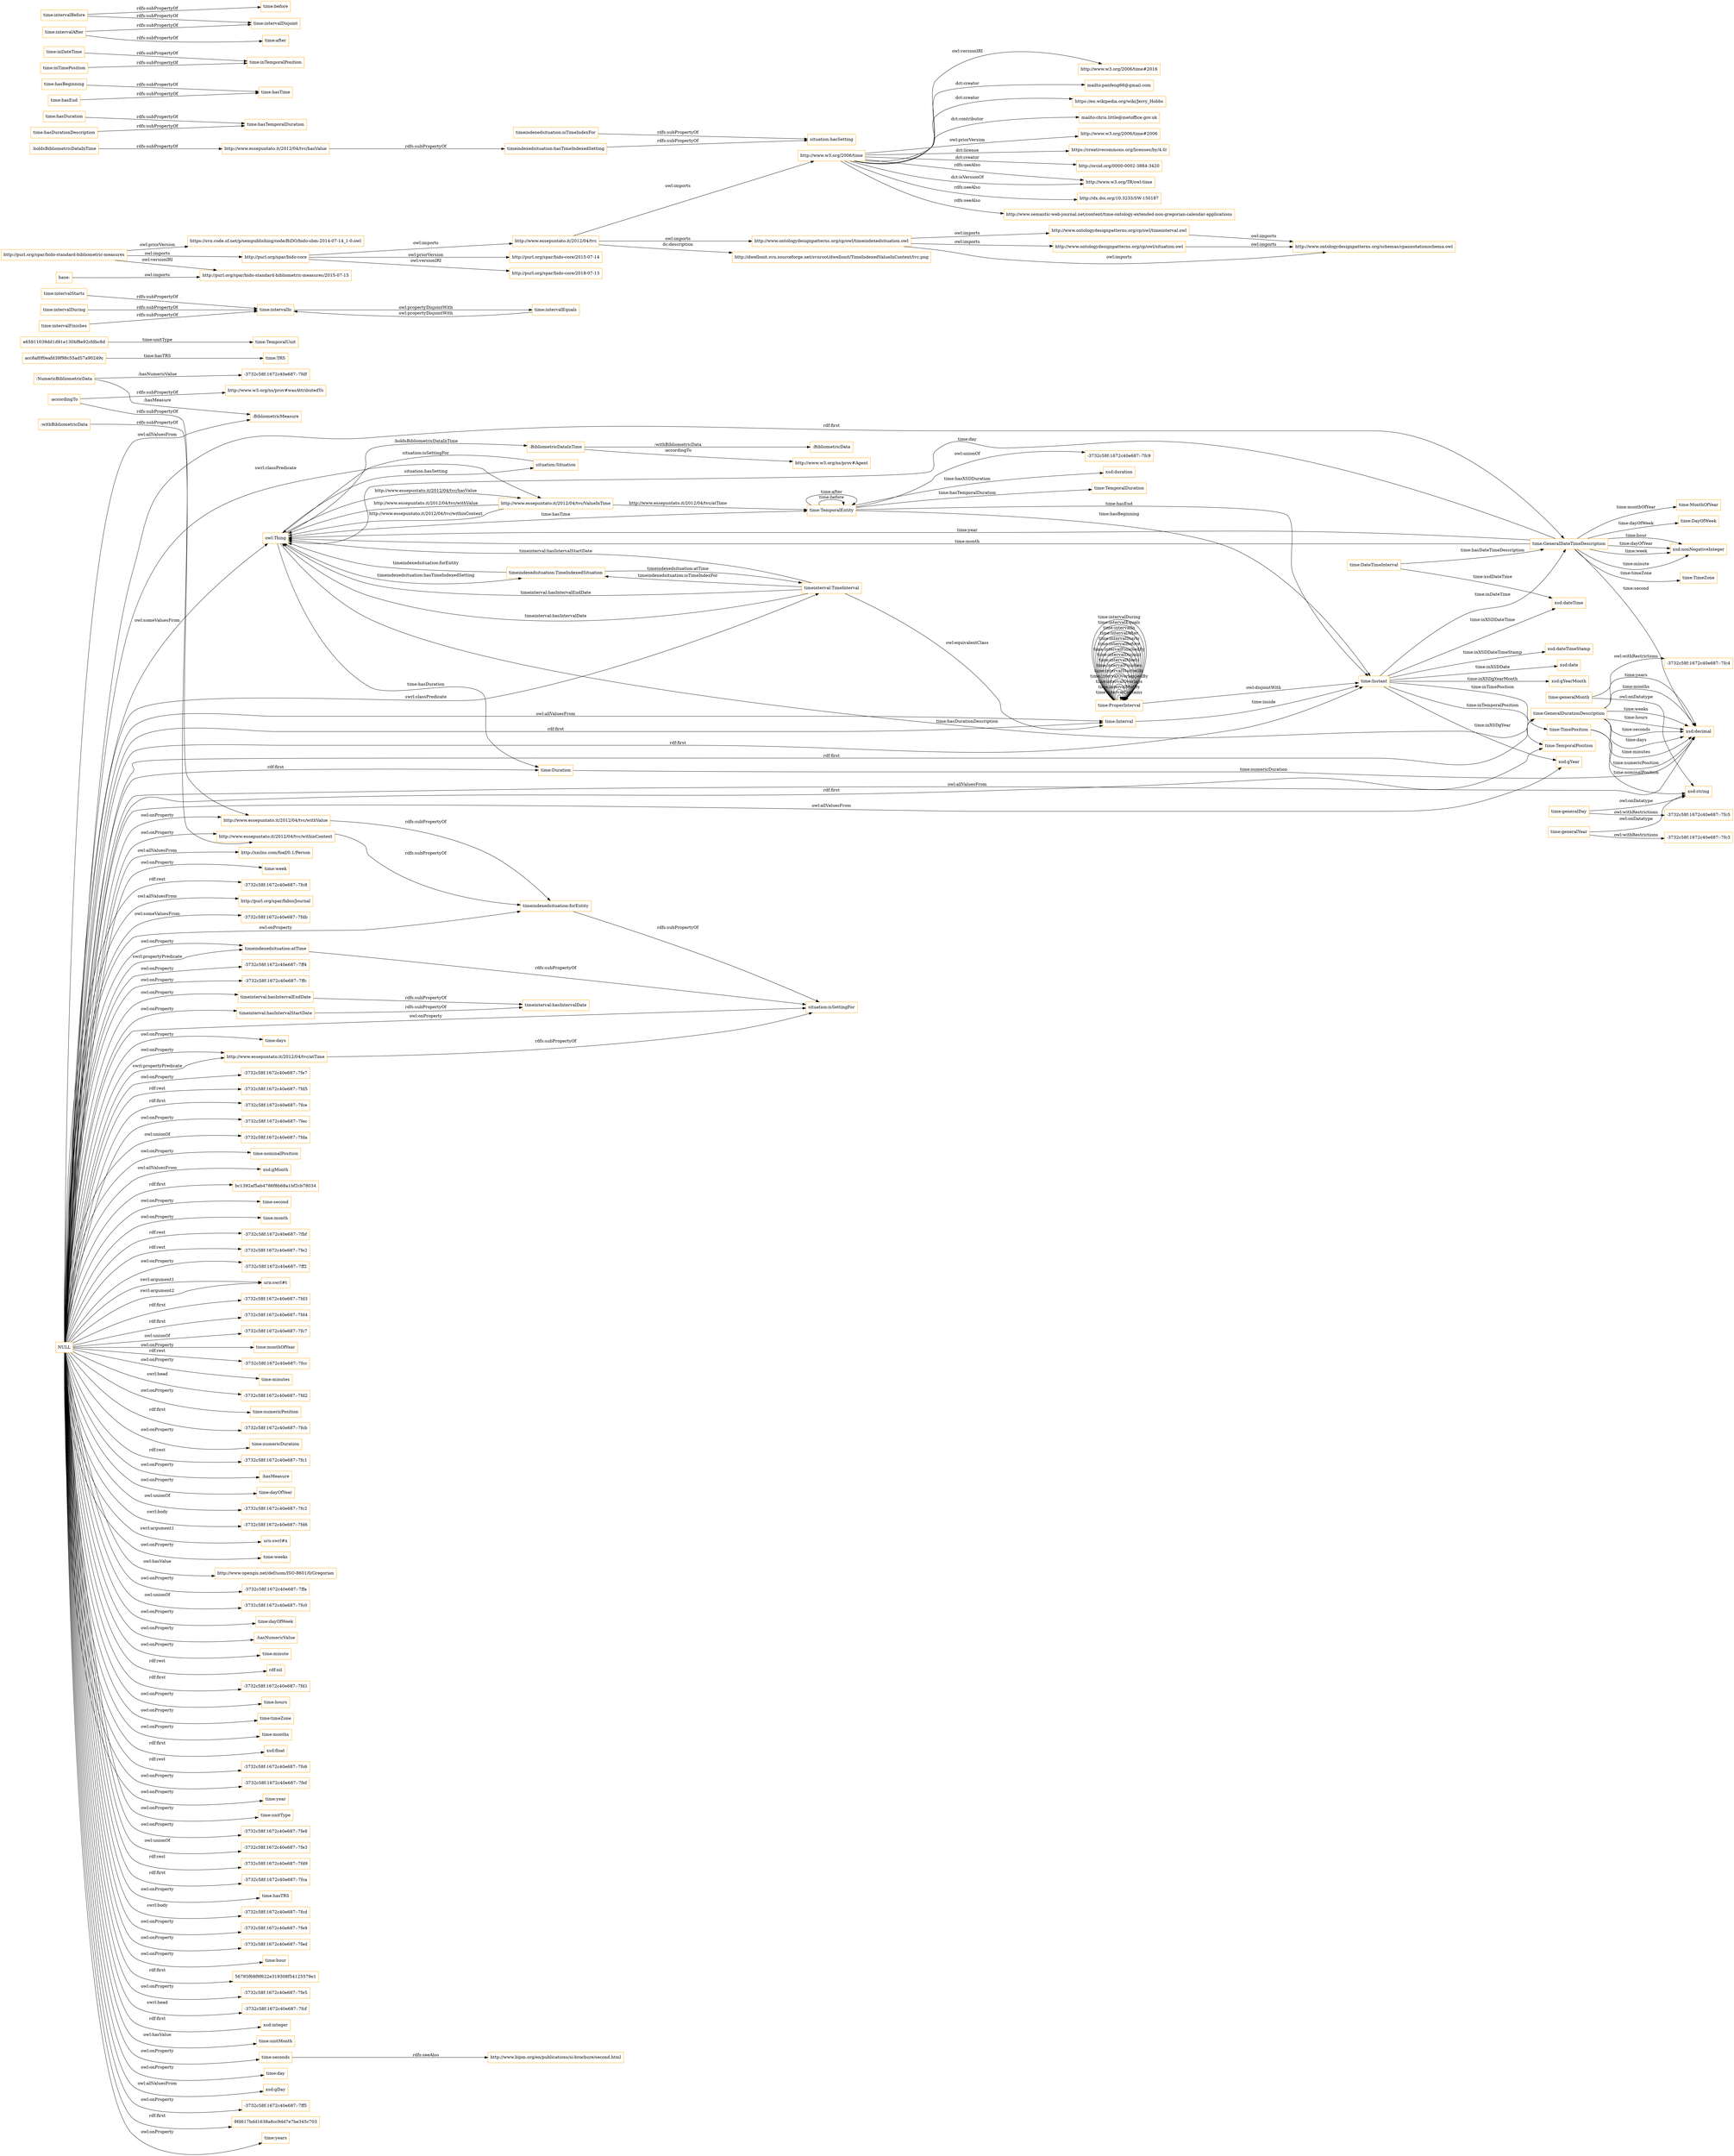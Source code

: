 digraph ar2dtool_diagram { 
rankdir=LR;
size="1501"
node [shape = rectangle, color="orange"]; "owl:Thing" "http://xmlns.com/foaf/0.1/Person" ":BibliometricMeasure" "http://purl.org/spar/fabio/Journal" "http://www.w3.org/ns/prov#Agent" ":NumericBibliometricData" "time:Interval" "http://www.essepuntato.it/2012/04/tvc/ValueInTime" ":BibliometricDataInTime" ":BibliometricData" "-3732c58f:1672c40e687:-7fdb" "time:TimeZone" "time:GeneralDateTimeDescription" "time:DateTimeInterval" "time:TRS" "time:TemporalDuration" "time:Duration" "time:GeneralDurationDescription" "time:ProperInterval" "time:TimePosition" "time:TemporalPosition" "time:TemporalEntity" "e65911039dd1d91e130bf8e92cfdbc8d" "time:MonthOfYear" "acc8af0f0eafd39f98c55ad57a90249c" "time:TemporalUnit" "time:Instant" "time:DayOfWeek" "timeinterval:TimeInterval" "timeindexedsituation:TimeIndexedSituation" "situation:Situation" ; /*classes style*/
	"timeinterval:hasIntervalStartDate" -> "timeinterval:hasIntervalDate" [ label = "rdfs:subPropertyOf" ];
	"time:intervalIn" -> "time:intervalEquals" [ label = "owl:propertyDisjointWith" ];
	"http://www.w3.org/2006/time" -> "http://orcid.org/0000-0002-3884-3420" [ label = "dct:creator" ];
	"http://www.w3.org/2006/time" -> "http://www.w3.org/TR/owl-time" [ label = "rdfs:seeAlso" ];
	"http://www.w3.org/2006/time" -> "http://dx.doi.org/10.3233/SW-150187" [ label = "rdfs:seeAlso" ];
	"http://www.w3.org/2006/time" -> "http://www.semantic-web-journal.net/content/time-ontology-extended-non-gregorian-calendar-applications" [ label = "rdfs:seeAlso" ];
	"http://www.w3.org/2006/time" -> "http://www.w3.org/TR/owl-time" [ label = "dct:isVersionOf" ];
	"http://www.w3.org/2006/time" -> "http://www.w3.org/2006/time#2016" [ label = "owl:versionIRI" ];
	"http://www.w3.org/2006/time" -> "mailto:panfeng66@gmail.com" [ label = "dct:creator" ];
	"http://www.w3.org/2006/time" -> "https://en.wikipedia.org/wiki/Jerry_Hobbs" [ label = "dct:creator" ];
	"http://www.w3.org/2006/time" -> "mailto:chris.little@metoffice.gov.uk" [ label = "dct:contributor" ];
	"http://www.w3.org/2006/time" -> "http://www.w3.org/2006/time#2006" [ label = "owl:priorVersion" ];
	"http://www.w3.org/2006/time" -> "https://creativecommons.org/licenses/by/4.0/" [ label = "dct:license" ];
	"http://www.ontologydesignpatterns.org/cp/owl/situation.owl" -> "http://www.ontologydesignpatterns.org/schemas/cpannotationschema.owl" [ label = "owl:imports" ];
	"time:generalMonth" -> "-3732c58f:1672c40e687:-7fc4" [ label = "owl:withRestrictions" ];
	"time:generalMonth" -> "xsd:string" [ label = "owl:onDatatype" ];
	"time:intervalStarts" -> "time:intervalIn" [ label = "rdfs:subPropertyOf" ];
	"timeindexedsituation:isTimeIndexFor" -> "situation:hasSetting" [ label = "rdfs:subPropertyOf" ];
	"time:hasDuration" -> "time:hasTemporalDuration" [ label = "rdfs:subPropertyOf" ];
	"time:ProperInterval" -> "time:Instant" [ label = "owl:disjointWith" ];
	"time:hasBeginning" -> "time:hasTime" [ label = "rdfs:subPropertyOf" ];
	"timeinterval:TimeInterval" -> "time:Interval" [ label = "owl:equivalentClass" ];
	"timeindexedsituation:forEntity" -> "situation:isSettingFor" [ label = "rdfs:subPropertyOf" ];
	"time:intervalEquals" -> "time:intervalIn" [ label = "owl:propertyDisjointWith" ];
	"http://www.ontologydesignpatterns.org/cp/owl/timeindexedsituation.owl" -> "http://www.ontologydesignpatterns.org/cp/owl/timeinterval.owl" [ label = "owl:imports" ];
	"http://www.ontologydesignpatterns.org/cp/owl/timeindexedsituation.owl" -> "http://www.ontologydesignpatterns.org/cp/owl/situation.owl" [ label = "owl:imports" ];
	"http://www.ontologydesignpatterns.org/cp/owl/timeindexedsituation.owl" -> "http://www.ontologydesignpatterns.org/schemas/cpannotationschema.owl" [ label = "owl:imports" ];
	"time:seconds" -> "http://www.bipm.org/en/publications/si-brochure/second.html" [ label = "rdfs:seeAlso" ];
	":accordingTo" -> "http://www.essepuntato.it/2012/04/tvc/withinContext" [ label = "rdfs:subPropertyOf" ];
	":accordingTo" -> "http://www.w3.org/ns/prov#wasAttributedTo" [ label = "rdfs:subPropertyOf" ];
	"base:" -> "http://purl.org/spar/bido-standard-bibliometric-measures/2015-07-15" [ label = "owl:imports" ];
	"http://www.essepuntato.it/2012/04/tvc/atTime" -> "situation:isSettingFor" [ label = "rdfs:subPropertyOf" ];
	"timeindexedsituation:hasTimeIndexedSetting" -> "situation:hasSetting" [ label = "rdfs:subPropertyOf" ];
	":holdsBibliometricDataInTime" -> "http://www.essepuntato.it/2012/04/tvc/hasValue" [ label = "rdfs:subPropertyOf" ];
	"http://www.essepuntato.it/2012/04/tvc" -> "http://www.w3.org/2006/time" [ label = "owl:imports" ];
	"http://www.essepuntato.it/2012/04/tvc" -> "http://www.ontologydesignpatterns.org/cp/owl/timeindexedsituation.owl" [ label = "owl:imports" ];
	"http://www.essepuntato.it/2012/04/tvc" -> "http://dwellonit.svn.sourceforge.net/svnroot/dwellonit/TimeIndexedValueInContext/tvc.png" [ label = "dc:description" ];
	"timeindexedsituation:atTime" -> "situation:isSettingFor" [ label = "rdfs:subPropertyOf" ];
	"time:intervalDuring" -> "time:intervalIn" [ label = "rdfs:subPropertyOf" ];
	"http://www.ontologydesignpatterns.org/cp/owl/timeinterval.owl" -> "http://www.ontologydesignpatterns.org/schemas/cpannotationschema.owl" [ label = "owl:imports" ];
	"timeinterval:hasIntervalEndDate" -> "timeinterval:hasIntervalDate" [ label = "rdfs:subPropertyOf" ];
	"time:inDateTime" -> "time:inTemporalPosition" [ label = "rdfs:subPropertyOf" ];
	"time:intervalFinishes" -> "time:intervalIn" [ label = "rdfs:subPropertyOf" ];
	"NULL" -> "-3732c58f:1672c40e687:-7fe7" [ label = "owl:onProperty" ];
	"NULL" -> "timeindexedsituation:atTime" [ label = "swrl:propertyPredicate" ];
	"NULL" -> "-3732c58f:1672c40e687:-7fd5" [ label = "rdf:rest" ];
	"NULL" -> "-3732c58f:1672c40e687:-7fce" [ label = "rdf:first" ];
	"NULL" -> "-3732c58f:1672c40e687:-7fec" [ label = "owl:onProperty" ];
	"NULL" -> "-3732c58f:1672c40e687:-7fda" [ label = "owl:unionOf" ];
	"NULL" -> "time:nominalPosition" [ label = "owl:onProperty" ];
	"NULL" -> "xsd:gMonth" [ label = "owl:allValuesFrom" ];
	"NULL" -> "bc1392af5ab4786f8b68a1bf2cb78034" [ label = "rdf:first" ];
	"NULL" -> "http://purl.org/spar/fabio/Journal" [ label = "owl:allValuesFrom" ];
	"NULL" -> "time:second" [ label = "owl:onProperty" ];
	"NULL" -> "http://www.essepuntato.it/2012/04/tvc/atTime" [ label = "owl:onProperty" ];
	"NULL" -> "time:month" [ label = "owl:onProperty" ];
	"NULL" -> "owl:Thing" [ label = "owl:someValuesFrom" ];
	"NULL" -> "-3732c58f:1672c40e687:-7fbf" [ label = "rdf:rest" ];
	"NULL" -> "-3732c58f:1672c40e687:-7fdb" [ label = "owl:someValuesFrom" ];
	"NULL" -> "time:GeneralDurationDescription" [ label = "rdf:first" ];
	"NULL" -> "-3732c58f:1672c40e687:-7fe2" [ label = "rdf:rest" ];
	"NULL" -> "-3732c58f:1672c40e687:-7ff2" [ label = "owl:onProperty" ];
	"NULL" -> "urn:swrl#t" [ label = "swrl:argument2" ];
	"NULL" -> "time:GeneralDateTimeDescription" [ label = "rdf:first" ];
	"NULL" -> "-3732c58f:1672c40e687:-7fd3" [ label = "rdf:first" ];
	"NULL" -> "-3732c58f:1672c40e687:-7fd4" [ label = "rdf:first" ];
	"NULL" -> "-3732c58f:1672c40e687:-7fc7" [ label = "owl:unionOf" ];
	"NULL" -> "http://www.essepuntato.it/2012/04/tvc/atTime" [ label = "swrl:propertyPredicate" ];
	"NULL" -> "time:monthOfYear" [ label = "owl:onProperty" ];
	"NULL" -> "-3732c58f:1672c40e687:-7fcc" [ label = "rdf:rest" ];
	"NULL" -> "time:minutes" [ label = "owl:onProperty" ];
	"NULL" -> "-3732c58f:1672c40e687:-7fd2" [ label = "swrl:head" ];
	"NULL" -> "time:numericPosition" [ label = "owl:onProperty" ];
	"NULL" -> "-3732c58f:1672c40e687:-7fcb" [ label = "rdf:first" ];
	"NULL" -> "time:numericDuration" [ label = "owl:onProperty" ];
	"NULL" -> "-3732c58f:1672c40e687:-7fc1" [ label = "rdf:rest" ];
	"NULL" -> ":hasMeasure" [ label = "owl:onProperty" ];
	"NULL" -> "time:dayOfYear" [ label = "owl:onProperty" ];
	"NULL" -> "-3732c58f:1672c40e687:-7fc2" [ label = "owl:unionOf" ];
	"NULL" -> "timeindexedsituation:atTime" [ label = "owl:onProperty" ];
	"NULL" -> "time:Interval" [ label = "owl:allValuesFrom" ];
	"NULL" -> "-3732c58f:1672c40e687:-7fd6" [ label = "swrl:body" ];
	"NULL" -> "urn:swrl#x" [ label = "swrl:argument1" ];
	"NULL" -> "time:weeks" [ label = "owl:onProperty" ];
	"NULL" -> "http://www.opengis.net/def/uom/ISO-8601/0/Gregorian" [ label = "owl:hasValue" ];
	"NULL" -> "-3732c58f:1672c40e687:-7ffa" [ label = "owl:onProperty" ];
	"NULL" -> "time:TemporalPosition" [ label = "rdf:first" ];
	"NULL" -> "-3732c58f:1672c40e687:-7fc0" [ label = "owl:unionOf" ];
	"NULL" -> "timeinterval:hasIntervalStartDate" [ label = "owl:onProperty" ];
	"NULL" -> "time:dayOfWeek" [ label = "owl:onProperty" ];
	"NULL" -> ":hasNumericValue" [ label = "owl:onProperty" ];
	"NULL" -> "http://xmlns.com/foaf/0.1/Person" [ label = "owl:allValuesFrom" ];
	"NULL" -> "time:minute" [ label = "owl:onProperty" ];
	"NULL" -> "http://www.essepuntato.it/2012/04/tvc/withValue" [ label = "owl:onProperty" ];
	"NULL" -> "situation:isSettingFor" [ label = "owl:onProperty" ];
	"NULL" -> "rdf:nil" [ label = "rdf:rest" ];
	"NULL" -> "-3732c58f:1672c40e687:-7fd1" [ label = "rdf:first" ];
	"NULL" -> "http://www.essepuntato.it/2012/04/tvc/withinContext" [ label = "owl:onProperty" ];
	"NULL" -> "time:hours" [ label = "owl:onProperty" ];
	"NULL" -> "timeinterval:TimeInterval" [ label = "swrl:classPredicate" ];
	"NULL" -> "time:timeZone" [ label = "owl:onProperty" ];
	"NULL" -> "urn:swrl#t" [ label = "swrl:argument1" ];
	"NULL" -> "time:months" [ label = "owl:onProperty" ];
	"NULL" -> "xsd:float" [ label = "rdf:first" ];
	"NULL" -> "-3732c58f:1672c40e687:-7fc6" [ label = "rdf:rest" ];
	"NULL" -> "-3732c58f:1672c40e687:-7fef" [ label = "owl:onProperty" ];
	"NULL" -> "time:year" [ label = "owl:onProperty" ];
	"NULL" -> "time:unitType" [ label = "owl:onProperty" ];
	"NULL" -> "time:Duration" [ label = "rdf:first" ];
	"NULL" -> "-3732c58f:1672c40e687:-7fe8" [ label = "owl:onProperty" ];
	"NULL" -> "time:seconds" [ label = "owl:onProperty" ];
	"NULL" -> "-3732c58f:1672c40e687:-7fe3" [ label = "owl:unionOf" ];
	"NULL" -> "-3732c58f:1672c40e687:-7fd9" [ label = "rdf:rest" ];
	"NULL" -> "-3732c58f:1672c40e687:-7fca" [ label = "rdf:first" ];
	"NULL" -> "timeinterval:hasIntervalEndDate" [ label = "owl:onProperty" ];
	"NULL" -> "time:hasTRS" [ label = "owl:onProperty" ];
	"NULL" -> "-3732c58f:1672c40e687:-7fcd" [ label = "swrl:body" ];
	"NULL" -> "-3732c58f:1672c40e687:-7fe9" [ label = "owl:onProperty" ];
	"NULL" -> "-3732c58f:1672c40e687:-7fed" [ label = "owl:onProperty" ];
	"NULL" -> "time:hour" [ label = "owl:onProperty" ];
	"NULL" -> "56785f68f9f622e319308f54125579e1" [ label = "rdf:first" ];
	"NULL" -> "-3732c58f:1672c40e687:-7fe5" [ label = "owl:onProperty" ];
	"NULL" -> "-3732c58f:1672c40e687:-7fcf" [ label = "swrl:head" ];
	"NULL" -> "xsd:integer" [ label = "rdf:first" ];
	"NULL" -> "time:unitMonth" [ label = "owl:hasValue" ];
	"NULL" -> ":BibliometricMeasure" [ label = "owl:allValuesFrom" ];
	"NULL" -> "xsd:gYear" [ label = "owl:allValuesFrom" ];
	"NULL" -> "time:day" [ label = "owl:onProperty" ];
	"NULL" -> "xsd:gDay" [ label = "owl:allValuesFrom" ];
	"NULL" -> "-3732c58f:1672c40e687:-7ff5" [ label = "owl:onProperty" ];
	"NULL" -> "9fd617bdd1638a8cc9dd7e7be345c703" [ label = "rdf:first" ];
	"NULL" -> "time:Interval" [ label = "rdf:first" ];
	"NULL" -> "time:years" [ label = "owl:onProperty" ];
	"NULL" -> "time:Instant" [ label = "rdf:first" ];
	"NULL" -> "time:week" [ label = "owl:onProperty" ];
	"NULL" -> "xsd:decimal" [ label = "owl:allValuesFrom" ];
	"NULL" -> "-3732c58f:1672c40e687:-7fc8" [ label = "rdf:rest" ];
	"NULL" -> "-3732c58f:1672c40e687:-7ff4" [ label = "owl:onProperty" ];
	"NULL" -> "http://www.essepuntato.it/2012/04/tvc/ValueInTime" [ label = "swrl:classPredicate" ];
	"NULL" -> "timeindexedsituation:forEntity" [ label = "owl:onProperty" ];
	"NULL" -> "-3732c58f:1672c40e687:-7ffc" [ label = "owl:onProperty" ];
	"NULL" -> "time:days" [ label = "owl:onProperty" ];
	"http://purl.org/spar/bido-core" -> "http://www.essepuntato.it/2012/04/tvc" [ label = "owl:imports" ];
	"http://purl.org/spar/bido-core" -> "http://purl.org/spar/bido-core/2015-07-14" [ label = "owl:priorVersion" ];
	"http://purl.org/spar/bido-core" -> "http://purl.org/spar/bido-core/2018-07-13" [ label = "owl:versionIRI" ];
	":withBibliometricData" -> "http://www.essepuntato.it/2012/04/tvc/withValue" [ label = "rdfs:subPropertyOf" ];
	"time:intervalBefore" -> "time:intervalDisjoint" [ label = "rdfs:subPropertyOf" ];
	"time:intervalBefore" -> "time:before" [ label = "rdfs:subPropertyOf" ];
	"time:TemporalEntity" -> "-3732c58f:1672c40e687:-7fc9" [ label = "owl:unionOf" ];
	"time:intervalAfter" -> "time:intervalDisjoint" [ label = "rdfs:subPropertyOf" ];
	"time:intervalAfter" -> "time:after" [ label = "rdfs:subPropertyOf" ];
	"time:hasEnd" -> "time:hasTime" [ label = "rdfs:subPropertyOf" ];
	"http://www.essepuntato.it/2012/04/tvc/withinContext" -> "timeindexedsituation:forEntity" [ label = "rdfs:subPropertyOf" ];
	"http://purl.org/spar/bido-standard-bibliometric-measures" -> "https://svn.code.sf.net/p/sempublishing/code/BiDO/bido-sbm-2014-07-14_1-0.owl" [ label = "owl:priorVersion" ];
	"http://purl.org/spar/bido-standard-bibliometric-measures" -> "http://purl.org/spar/bido-standard-bibliometric-measures/2015-07-15" [ label = "owl:versionIRI" ];
	"http://purl.org/spar/bido-standard-bibliometric-measures" -> "http://purl.org/spar/bido-core" [ label = "owl:imports" ];
	"time:inTimePosition" -> "time:inTemporalPosition" [ label = "rdfs:subPropertyOf" ];
	"http://www.essepuntato.it/2012/04/tvc/hasValue" -> "timeindexedsituation:hasTimeIndexedSetting" [ label = "rdfs:subPropertyOf" ];
	"http://www.essepuntato.it/2012/04/tvc/withValue" -> "timeindexedsituation:forEntity" [ label = "rdfs:subPropertyOf" ];
	"time:generalDay" -> "-3732c58f:1672c40e687:-7fc5" [ label = "owl:withRestrictions" ];
	"time:generalDay" -> "xsd:string" [ label = "owl:onDatatype" ];
	"time:generalYear" -> "-3732c58f:1672c40e687:-7fc3" [ label = "owl:withRestrictions" ];
	"time:generalYear" -> "xsd:string" [ label = "owl:onDatatype" ];
	"time:hasDurationDescription" -> "time:hasTemporalDuration" [ label = "rdfs:subPropertyOf" ];
	"timeinterval:TimeInterval" -> "timeindexedsituation:TimeIndexedSituation" [ label = "timeindexedsituation:isTimeIndexFor" ];
	"time:TimePosition" -> "xsd:string" [ label = "time:nominalPosition" ];
	"time:GeneralDateTimeDescription" -> "time:DayOfWeek" [ label = "time:dayOfWeek" ];
	"situation:Situation" -> "owl:Thing" [ label = "situation:isSettingFor" ];
	"time:TemporalEntity" -> "time:Instant" [ label = "time:hasEnd" ];
	"owl:Thing" -> "http://www.essepuntato.it/2012/04/tvc/ValueInTime" [ label = "http://www.essepuntato.it/2012/04/tvc/hasValue" ];
	":BibliometricDataInTime" -> "http://www.w3.org/ns/prov#Agent" [ label = ":accordingTo" ];
	"time:Instant" -> "xsd:gYear" [ label = "time:inXSDgYear" ];
	"time:ProperInterval" -> "time:ProperInterval" [ label = "time:intervalContains" ];
	":NumericBibliometricData" -> ":BibliometricMeasure" [ label = ":hasMeasure" ];
	"timeinterval:TimeInterval" -> "owl:Thing" [ label = "timeinterval:hasIntervalStartDate" ];
	"timeinterval:TimeInterval" -> "owl:Thing" [ label = "timeinterval:hasIntervalEndDate" ];
	"time:TemporalEntity" -> "time:Instant" [ label = "time:hasBeginning" ];
	"time:GeneralDurationDescription" -> "xsd:decimal" [ label = "time:hours" ];
	"e65911039dd1d91e130bf8e92cfdbc8d" -> "time:TemporalUnit" [ label = "time:unitType" ];
	"time:GeneralDateTimeDescription" -> "owl:Thing" [ label = "time:year" ];
	":NumericBibliometricData" -> "-3732c58f:1672c40e687:-7fdf" [ label = ":hasNumericValue" ];
	"owl:Thing" -> "situation:Situation" [ label = "situation:hasSetting" ];
	"time:ProperInterval" -> "time:ProperInterval" [ label = "time:intervalMetBy" ];
	"time:Instant" -> "xsd:dateTimeStamp" [ label = "time:inXSDDateTimeStamp" ];
	"timeindexedsituation:TimeIndexedSituation" -> "owl:Thing" [ label = "timeindexedsituation:forEntity" ];
	"owl:Thing" -> "time:GeneralDurationDescription" [ label = "time:hasDurationDescription" ];
	"time:ProperInterval" -> "time:ProperInterval" [ label = "time:intervalOverlaps" ];
	"timeinterval:TimeInterval" -> "owl:Thing" [ label = "timeinterval:hasIntervalDate" ];
	"time:GeneralDurationDescription" -> "xsd:decimal" [ label = "time:seconds" ];
	"time:Instant" -> "xsd:date" [ label = "time:inXSDDate" ];
	"time:DateTimeInterval" -> "xsd:dateTime" [ label = "time:xsdDateTime" ];
	"http://www.essepuntato.it/2012/04/tvc/ValueInTime" -> "owl:Thing" [ label = "http://www.essepuntato.it/2012/04/tvc/withValue" ];
	"time:ProperInterval" -> "time:ProperInterval" [ label = "time:intervalOverlappedBy" ];
	"time:GeneralDateTimeDescription" -> "time:TimeZone" [ label = "time:timeZone" ];
	"time:Instant" -> "time:TemporalPosition" [ label = "time:inTemporalPosition" ];
	"time:GeneralDurationDescription" -> "xsd:decimal" [ label = "time:days" ];
	"owl:Thing" -> "time:TemporalEntity" [ label = "time:hasTime" ];
	"time:ProperInterval" -> "time:ProperInterval" [ label = "time:intervalStartedBy" ];
	"time:Instant" -> "xsd:dateTime" [ label = "time:inXSDDateTime" ];
	"time:Instant" -> "xsd:gYearMonth" [ label = "time:inXSDgYearMonth" ];
	"time:Instant" -> "time:GeneralDateTimeDescription" [ label = "time:inDateTime" ];
	"time:TemporalEntity" -> "xsd:duration" [ label = "time:hasXSDDuration" ];
	"time:GeneralDateTimeDescription" -> "xsd:nonNegativeInteger" [ label = "time:minute" ];
	"time:GeneralDurationDescription" -> "xsd:decimal" [ label = "time:minutes" ];
	"time:GeneralDateTimeDescription" -> "xsd:nonNegativeInteger" [ label = "time:hour" ];
	"time:ProperInterval" -> "time:ProperInterval" [ label = "time:intervalFinishes" ];
	"timeindexedsituation:TimeIndexedSituation" -> "timeinterval:TimeInterval" [ label = "timeindexedsituation:atTime" ];
	":BibliometricDataInTime" -> ":BibliometricData" [ label = ":withBibliometricData" ];
	"time:Instant" -> "time:TimePosition" [ label = "time:inTimePosition" ];
	"time:GeneralDurationDescription" -> "xsd:decimal" [ label = "time:years" ];
	"time:ProperInterval" -> "time:ProperInterval" [ label = "time:intervalMeets" ];
	"acc8af0f0eafd39f98c55ad57a90249c" -> "time:TRS" [ label = "time:hasTRS" ];
	"time:GeneralDateTimeDescription" -> "xsd:nonNegativeInteger" [ label = "time:dayOfYear" ];
	"time:GeneralDateTimeDescription" -> "xsd:nonNegativeInteger" [ label = "time:week" ];
	"owl:Thing" -> "time:Duration" [ label = "time:hasDuration" ];
	"time:GeneralDurationDescription" -> "xsd:decimal" [ label = "time:months" ];
	"time:TimePosition" -> "xsd:decimal" [ label = "time:numericPosition" ];
	"http://www.essepuntato.it/2012/04/tvc/ValueInTime" -> "owl:Thing" [ label = "http://www.essepuntato.it/2012/04/tvc/withinContext" ];
	"time:TemporalEntity" -> "time:TemporalDuration" [ label = "time:hasTemporalDuration" ];
	"time:GeneralDateTimeDescription" -> "owl:Thing" [ label = "time:month" ];
	"time:ProperInterval" -> "time:ProperInterval" [ label = "time:intervalDisjoint" ];
	"time:ProperInterval" -> "time:ProperInterval" [ label = "time:intervalFinishedBy" ];
	"time:TemporalEntity" -> "time:TemporalEntity" [ label = "time:before" ];
	"time:ProperInterval" -> "time:ProperInterval" [ label = "time:intervalBefore" ];
	"owl:Thing" -> ":BibliometricDataInTime" [ label = ":holdsBibliometricDataInTime" ];
	"time:GeneralDateTimeDescription" -> "xsd:decimal" [ label = "time:second" ];
	"time:GeneralDurationDescription" -> "xsd:decimal" [ label = "time:weeks" ];
	"time:TemporalEntity" -> "time:TemporalEntity" [ label = "time:after" ];
	"time:ProperInterval" -> "time:ProperInterval" [ label = "time:intervalStarts" ];
	"time:GeneralDateTimeDescription" -> "time:MonthOfYear" [ label = "time:monthOfYear" ];
	"time:ProperInterval" -> "time:ProperInterval" [ label = "time:intervalAfter" ];
	"time:Interval" -> "time:Instant" [ label = "time:inside" ];
	"time:GeneralDateTimeDescription" -> "owl:Thing" [ label = "time:day" ];
	"time:DateTimeInterval" -> "time:GeneralDateTimeDescription" [ label = "time:hasDateTimeDescription" ];
	"owl:Thing" -> "timeindexedsituation:TimeIndexedSituation" [ label = "timeindexedsituation:hasTimeIndexedSetting" ];
	"time:ProperInterval" -> "time:ProperInterval" [ label = "time:intervalIn" ];
	"time:Duration" -> "xsd:decimal" [ label = "time:numericDuration" ];
	"time:ProperInterval" -> "time:ProperInterval" [ label = "time:intervalEquals" ];
	"http://www.essepuntato.it/2012/04/tvc/ValueInTime" -> "time:TemporalEntity" [ label = "http://www.essepuntato.it/2012/04/tvc/atTime" ];
	"time:ProperInterval" -> "time:ProperInterval" [ label = "time:intervalDuring" ];

}
